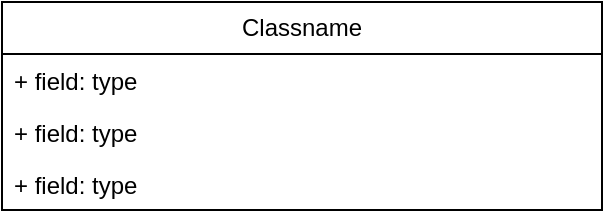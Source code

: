 <mxfile version="24.7.13">
  <diagram name="Page-1" id="0kjYgKMrf8hqsy_M1BBJ">
    <mxGraphModel dx="1074" dy="800" grid="1" gridSize="10" guides="1" tooltips="1" connect="1" arrows="1" fold="1" page="1" pageScale="1" pageWidth="827" pageHeight="1169" math="0" shadow="0">
      <root>
        <mxCell id="0" />
        <mxCell id="1" parent="0" />
        <mxCell id="Tdz-RxRTJKT9fJL4ByUW-1" value="Classname" style="swimlane;fontStyle=0;childLayout=stackLayout;horizontal=1;startSize=26;fillColor=none;horizontalStack=0;resizeParent=1;resizeParentMax=0;resizeLast=0;collapsible=1;marginBottom=0;whiteSpace=wrap;html=1;" vertex="1" parent="1">
          <mxGeometry x="290" y="260" width="300" height="104" as="geometry" />
        </mxCell>
        <mxCell id="Tdz-RxRTJKT9fJL4ByUW-2" value="+ field: type" style="text;strokeColor=none;fillColor=none;align=left;verticalAlign=top;spacingLeft=4;spacingRight=4;overflow=hidden;rotatable=0;points=[[0,0.5],[1,0.5]];portConstraint=eastwest;whiteSpace=wrap;html=1;" vertex="1" parent="Tdz-RxRTJKT9fJL4ByUW-1">
          <mxGeometry y="26" width="300" height="26" as="geometry" />
        </mxCell>
        <mxCell id="Tdz-RxRTJKT9fJL4ByUW-3" value="+ field: type" style="text;strokeColor=none;fillColor=none;align=left;verticalAlign=top;spacingLeft=4;spacingRight=4;overflow=hidden;rotatable=0;points=[[0,0.5],[1,0.5]];portConstraint=eastwest;whiteSpace=wrap;html=1;" vertex="1" parent="Tdz-RxRTJKT9fJL4ByUW-1">
          <mxGeometry y="52" width="300" height="26" as="geometry" />
        </mxCell>
        <mxCell id="Tdz-RxRTJKT9fJL4ByUW-4" value="+ field: type" style="text;strokeColor=none;fillColor=none;align=left;verticalAlign=top;spacingLeft=4;spacingRight=4;overflow=hidden;rotatable=0;points=[[0,0.5],[1,0.5]];portConstraint=eastwest;whiteSpace=wrap;html=1;" vertex="1" parent="Tdz-RxRTJKT9fJL4ByUW-1">
          <mxGeometry y="78" width="300" height="26" as="geometry" />
        </mxCell>
      </root>
    </mxGraphModel>
  </diagram>
</mxfile>
